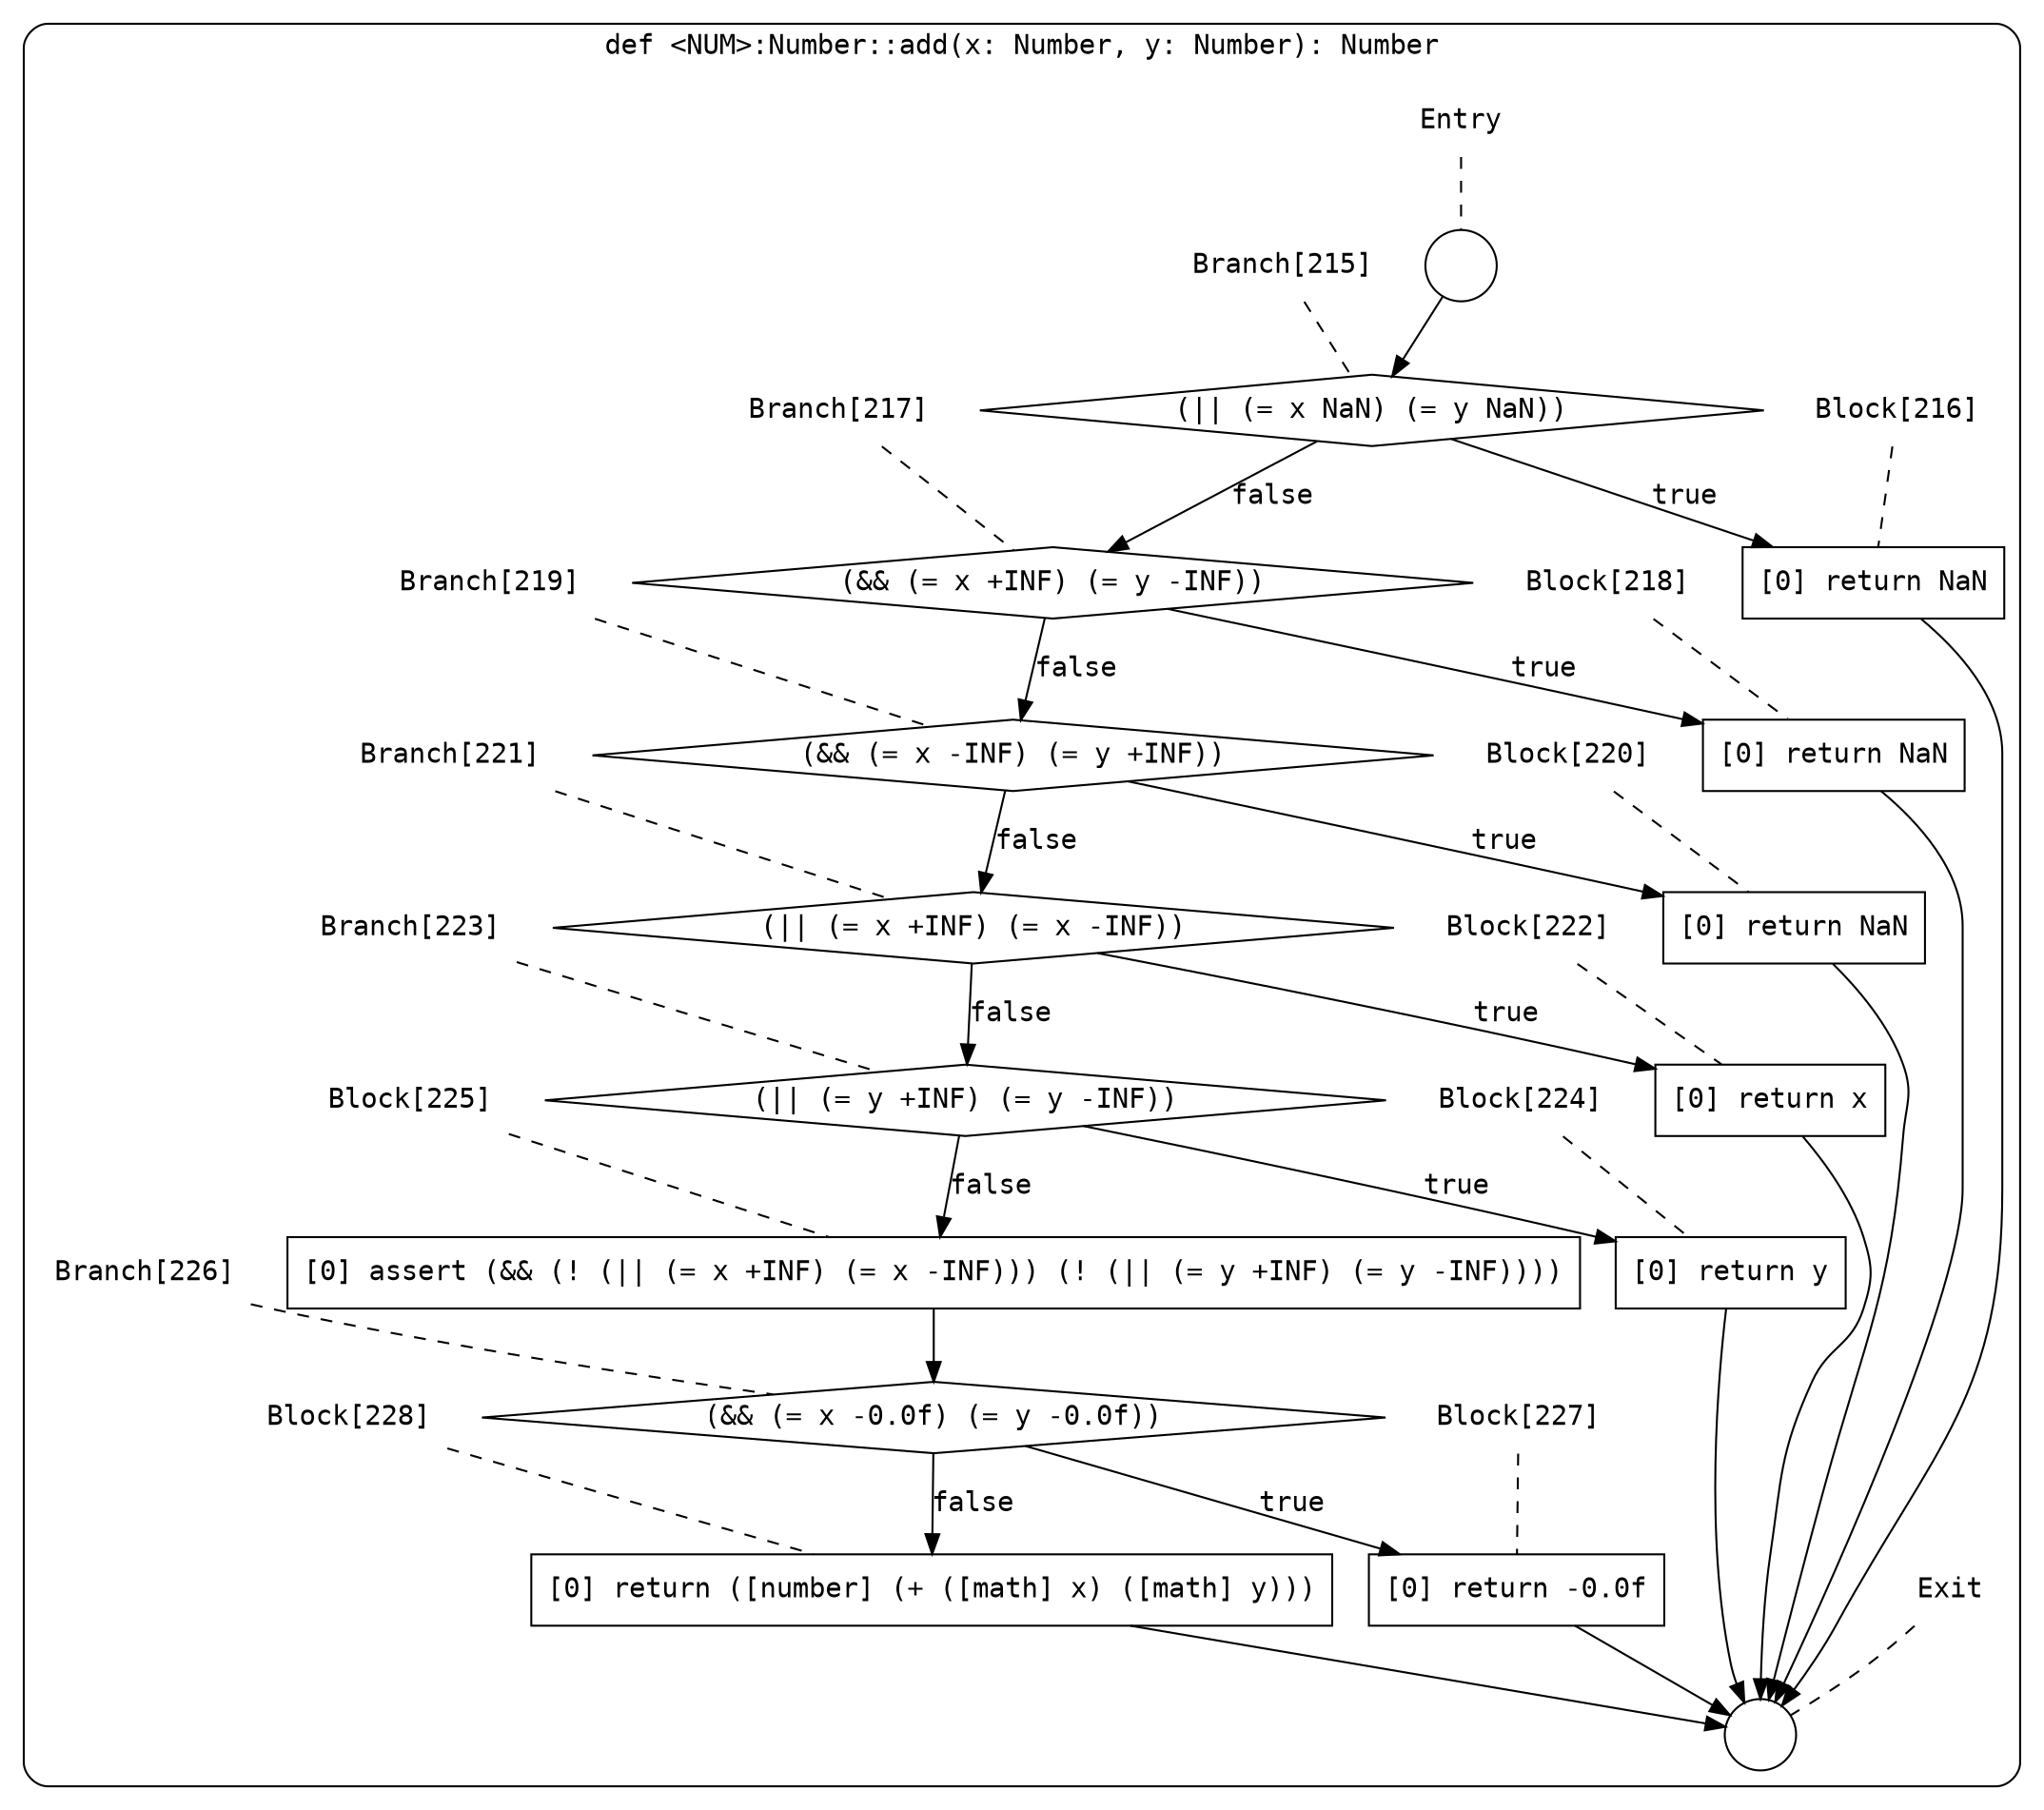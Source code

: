 digraph {
  graph [fontname = "Consolas"]
  node [fontname = "Consolas"]
  edge [fontname = "Consolas"]
  subgraph cluster18 {
    label = "def <NUM>:Number::add(x: Number, y: Number): Number"
    style = rounded
    cluster18_entry_name [shape=none, label=<<font color="black">Entry</font>>]
    cluster18_entry_name -> cluster18_entry [arrowhead=none, color="black", style=dashed]
    cluster18_entry [shape=circle label=" " color="black" fillcolor="white" style=filled]
    cluster18_entry -> node215 [color="black"]
    cluster18_exit_name [shape=none, label=<<font color="black">Exit</font>>]
    cluster18_exit_name -> cluster18_exit [arrowhead=none, color="black", style=dashed]
    cluster18_exit [shape=circle label=" " color="black" fillcolor="white" style=filled]
    node215_name [shape=none, label=<<font color="black">Branch[215]</font>>]
    node215_name -> node215 [arrowhead=none, color="black", style=dashed]
    node215 [shape=diamond, label=<<font color="black">(|| (= x NaN) (= y NaN))</font>> color="black" fillcolor="white", style=filled]
    node215 -> node216 [label=<<font color="black">true</font>> color="black"]
    node215 -> node217 [label=<<font color="black">false</font>> color="black"]
    node216_name [shape=none, label=<<font color="black">Block[216]</font>>]
    node216_name -> node216 [arrowhead=none, color="black", style=dashed]
    node216 [shape=box, label=<<font color="black">[0] return NaN<BR ALIGN="LEFT"/></font>> color="black" fillcolor="white", style=filled]
    node216 -> cluster18_exit [color="black"]
    node217_name [shape=none, label=<<font color="black">Branch[217]</font>>]
    node217_name -> node217 [arrowhead=none, color="black", style=dashed]
    node217 [shape=diamond, label=<<font color="black">(&amp;&amp; (= x +INF) (= y -INF))</font>> color="black" fillcolor="white", style=filled]
    node217 -> node218 [label=<<font color="black">true</font>> color="black"]
    node217 -> node219 [label=<<font color="black">false</font>> color="black"]
    node218_name [shape=none, label=<<font color="black">Block[218]</font>>]
    node218_name -> node218 [arrowhead=none, color="black", style=dashed]
    node218 [shape=box, label=<<font color="black">[0] return NaN<BR ALIGN="LEFT"/></font>> color="black" fillcolor="white", style=filled]
    node218 -> cluster18_exit [color="black"]
    node219_name [shape=none, label=<<font color="black">Branch[219]</font>>]
    node219_name -> node219 [arrowhead=none, color="black", style=dashed]
    node219 [shape=diamond, label=<<font color="black">(&amp;&amp; (= x -INF) (= y +INF))</font>> color="black" fillcolor="white", style=filled]
    node219 -> node220 [label=<<font color="black">true</font>> color="black"]
    node219 -> node221 [label=<<font color="black">false</font>> color="black"]
    node220_name [shape=none, label=<<font color="black">Block[220]</font>>]
    node220_name -> node220 [arrowhead=none, color="black", style=dashed]
    node220 [shape=box, label=<<font color="black">[0] return NaN<BR ALIGN="LEFT"/></font>> color="black" fillcolor="white", style=filled]
    node220 -> cluster18_exit [color="black"]
    node221_name [shape=none, label=<<font color="black">Branch[221]</font>>]
    node221_name -> node221 [arrowhead=none, color="black", style=dashed]
    node221 [shape=diamond, label=<<font color="black">(|| (= x +INF) (= x -INF))</font>> color="black" fillcolor="white", style=filled]
    node221 -> node222 [label=<<font color="black">true</font>> color="black"]
    node221 -> node223 [label=<<font color="black">false</font>> color="black"]
    node222_name [shape=none, label=<<font color="black">Block[222]</font>>]
    node222_name -> node222 [arrowhead=none, color="black", style=dashed]
    node222 [shape=box, label=<<font color="black">[0] return x<BR ALIGN="LEFT"/></font>> color="black" fillcolor="white", style=filled]
    node222 -> cluster18_exit [color="black"]
    node223_name [shape=none, label=<<font color="black">Branch[223]</font>>]
    node223_name -> node223 [arrowhead=none, color="black", style=dashed]
    node223 [shape=diamond, label=<<font color="black">(|| (= y +INF) (= y -INF))</font>> color="black" fillcolor="white", style=filled]
    node223 -> node224 [label=<<font color="black">true</font>> color="black"]
    node223 -> node225 [label=<<font color="black">false</font>> color="black"]
    node224_name [shape=none, label=<<font color="black">Block[224]</font>>]
    node224_name -> node224 [arrowhead=none, color="black", style=dashed]
    node224 [shape=box, label=<<font color="black">[0] return y<BR ALIGN="LEFT"/></font>> color="black" fillcolor="white", style=filled]
    node224 -> cluster18_exit [color="black"]
    node225_name [shape=none, label=<<font color="black">Block[225]</font>>]
    node225_name -> node225 [arrowhead=none, color="black", style=dashed]
    node225 [shape=box, label=<<font color="black">[0] assert (&amp;&amp; (! (|| (= x +INF) (= x -INF))) (! (|| (= y +INF) (= y -INF))))<BR ALIGN="LEFT"/></font>> color="black" fillcolor="white", style=filled]
    node225 -> node226 [color="black"]
    node226_name [shape=none, label=<<font color="black">Branch[226]</font>>]
    node226_name -> node226 [arrowhead=none, color="black", style=dashed]
    node226 [shape=diamond, label=<<font color="black">(&amp;&amp; (= x -0.0f) (= y -0.0f))</font>> color="black" fillcolor="white", style=filled]
    node226 -> node227 [label=<<font color="black">true</font>> color="black"]
    node226 -> node228 [label=<<font color="black">false</font>> color="black"]
    node227_name [shape=none, label=<<font color="black">Block[227]</font>>]
    node227_name -> node227 [arrowhead=none, color="black", style=dashed]
    node227 [shape=box, label=<<font color="black">[0] return -0.0f<BR ALIGN="LEFT"/></font>> color="black" fillcolor="white", style=filled]
    node227 -> cluster18_exit [color="black"]
    node228_name [shape=none, label=<<font color="black">Block[228]</font>>]
    node228_name -> node228 [arrowhead=none, color="black", style=dashed]
    node228 [shape=box, label=<<font color="black">[0] return ([number] (+ ([math] x) ([math] y)))<BR ALIGN="LEFT"/></font>> color="black" fillcolor="white", style=filled]
    node228 -> cluster18_exit [color="black"]
  }
}